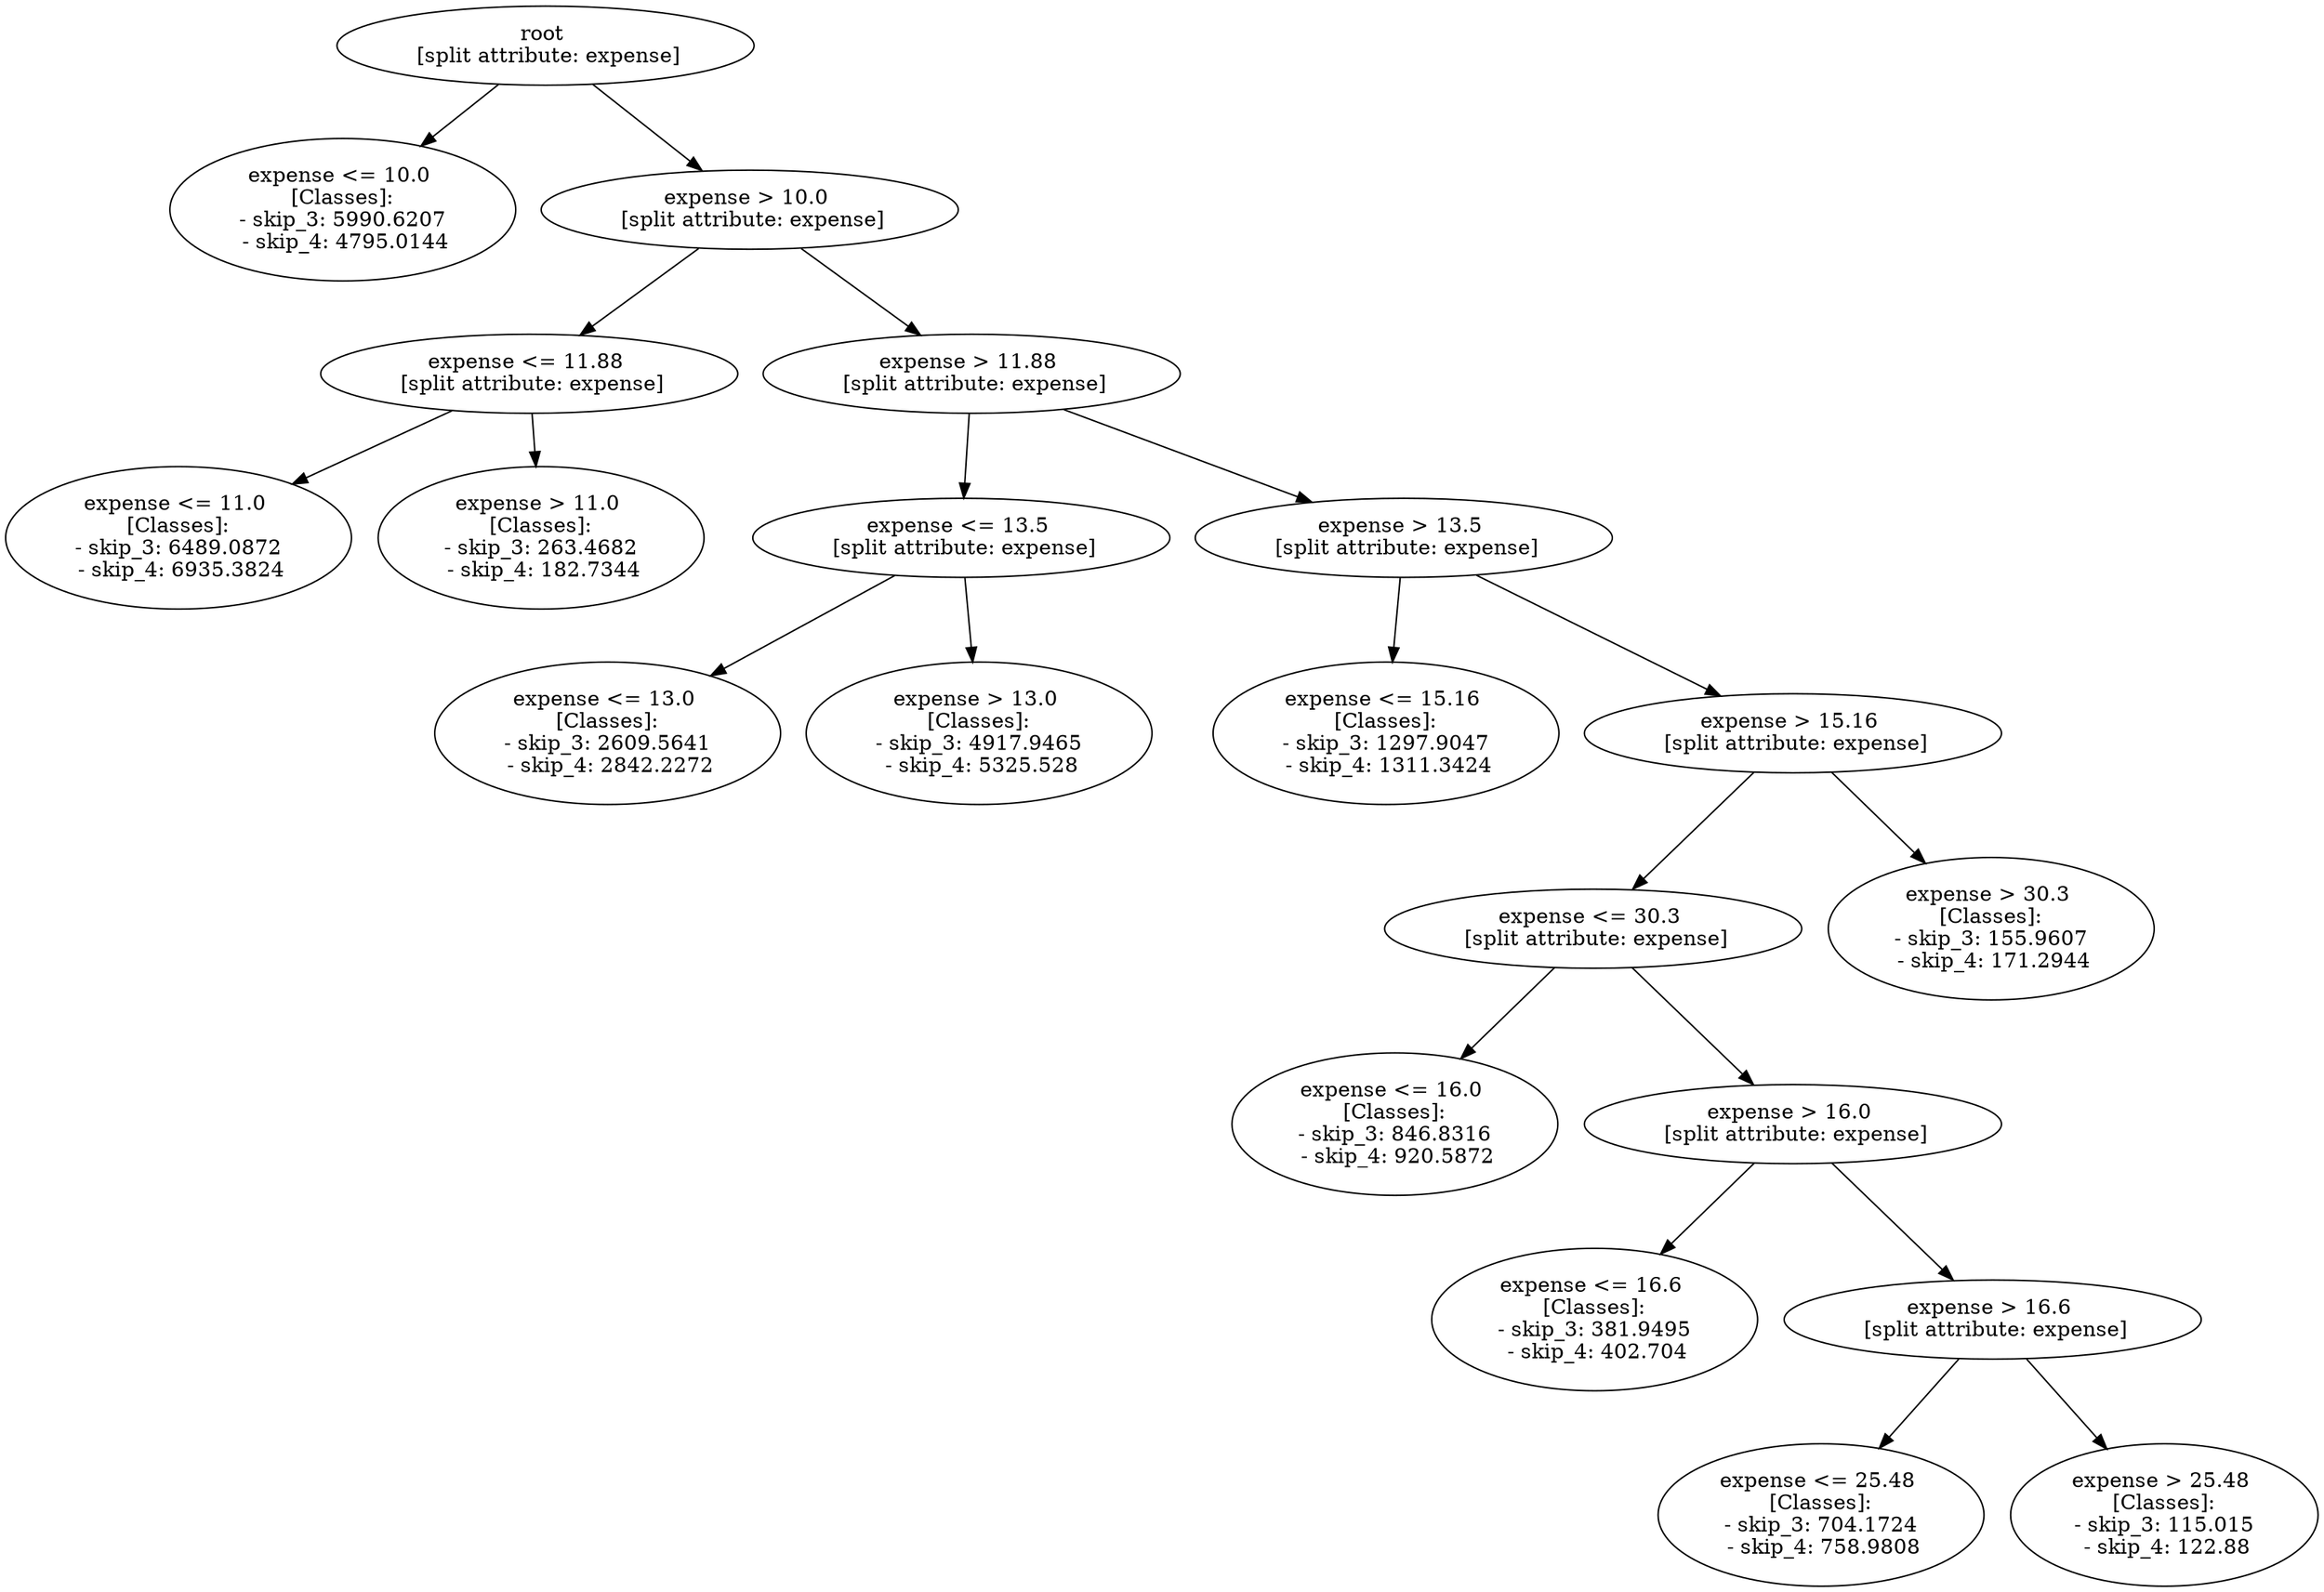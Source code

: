 // Road_Traffic_Fine_Management_Process-p_3-5
digraph "Road_Traffic_Fine_Management_Process-p_3-5" {
	"ed37b2da-d1df-44fe-839e-49c5a8922339" [label="root 
 [split attribute: expense]"]
	"18834c66-3cf4-4c63-b76c-731e9f652a4f" [label="expense <= 10.0 
 [Classes]: 
 - skip_3: 5990.6207 
 - skip_4: 4795.0144"]
	"ed37b2da-d1df-44fe-839e-49c5a8922339" -> "18834c66-3cf4-4c63-b76c-731e9f652a4f"
	"0bbac333-1d11-4291-ab94-cd319917bdf2" [label="expense > 10.0 
 [split attribute: expense]"]
	"ed37b2da-d1df-44fe-839e-49c5a8922339" -> "0bbac333-1d11-4291-ab94-cd319917bdf2"
	"900d0887-47fb-4bc1-85f0-77ff55975665" [label="expense <= 11.88 
 [split attribute: expense]"]
	"0bbac333-1d11-4291-ab94-cd319917bdf2" -> "900d0887-47fb-4bc1-85f0-77ff55975665"
	"3af5bee4-8cde-4796-93e8-e151f45c40c2" [label="expense <= 11.0 
 [Classes]: 
 - skip_3: 6489.0872 
 - skip_4: 6935.3824"]
	"900d0887-47fb-4bc1-85f0-77ff55975665" -> "3af5bee4-8cde-4796-93e8-e151f45c40c2"
	"f7aa7d0d-f458-443d-a512-f322514d609d" [label="expense > 11.0 
 [Classes]: 
 - skip_3: 263.4682 
 - skip_4: 182.7344"]
	"900d0887-47fb-4bc1-85f0-77ff55975665" -> "f7aa7d0d-f458-443d-a512-f322514d609d"
	"9f300822-8b83-4c17-b1da-901eafe94ffe" [label="expense > 11.88 
 [split attribute: expense]"]
	"0bbac333-1d11-4291-ab94-cd319917bdf2" -> "9f300822-8b83-4c17-b1da-901eafe94ffe"
	"cf96ca42-60a7-4e7a-b1a3-33130d0c4ef6" [label="expense <= 13.5 
 [split attribute: expense]"]
	"9f300822-8b83-4c17-b1da-901eafe94ffe" -> "cf96ca42-60a7-4e7a-b1a3-33130d0c4ef6"
	"13f9e091-5675-4653-abfc-ef756b73775e" [label="expense <= 13.0 
 [Classes]: 
 - skip_3: 2609.5641 
 - skip_4: 2842.2272"]
	"cf96ca42-60a7-4e7a-b1a3-33130d0c4ef6" -> "13f9e091-5675-4653-abfc-ef756b73775e"
	"82c27daf-5f3a-4382-b11d-dcf7938d207c" [label="expense > 13.0 
 [Classes]: 
 - skip_3: 4917.9465 
 - skip_4: 5325.528"]
	"cf96ca42-60a7-4e7a-b1a3-33130d0c4ef6" -> "82c27daf-5f3a-4382-b11d-dcf7938d207c"
	"506997be-064d-455b-9ce4-a881fb9ee7d9" [label="expense > 13.5 
 [split attribute: expense]"]
	"9f300822-8b83-4c17-b1da-901eafe94ffe" -> "506997be-064d-455b-9ce4-a881fb9ee7d9"
	"833367f1-e567-4c66-8b80-e0d2b5d32efd" [label="expense <= 15.16 
 [Classes]: 
 - skip_3: 1297.9047 
 - skip_4: 1311.3424"]
	"506997be-064d-455b-9ce4-a881fb9ee7d9" -> "833367f1-e567-4c66-8b80-e0d2b5d32efd"
	"7218f2c8-f984-49dc-93ac-567ab9351731" [label="expense > 15.16 
 [split attribute: expense]"]
	"506997be-064d-455b-9ce4-a881fb9ee7d9" -> "7218f2c8-f984-49dc-93ac-567ab9351731"
	"eeeb6e99-8dce-4795-b87e-11cf1bf15d5e" [label="expense <= 30.3 
 [split attribute: expense]"]
	"7218f2c8-f984-49dc-93ac-567ab9351731" -> "eeeb6e99-8dce-4795-b87e-11cf1bf15d5e"
	"5dea6ef4-b478-4434-ae37-fce5b1aa9d17" [label="expense <= 16.0 
 [Classes]: 
 - skip_3: 846.8316 
 - skip_4: 920.5872"]
	"eeeb6e99-8dce-4795-b87e-11cf1bf15d5e" -> "5dea6ef4-b478-4434-ae37-fce5b1aa9d17"
	"e3fa17dd-2eb4-4fbd-9c66-916eadd012cb" [label="expense > 16.0 
 [split attribute: expense]"]
	"eeeb6e99-8dce-4795-b87e-11cf1bf15d5e" -> "e3fa17dd-2eb4-4fbd-9c66-916eadd012cb"
	"d0ead5b7-23d5-4012-a013-e82faa2de867" [label="expense <= 16.6 
 [Classes]: 
 - skip_3: 381.9495 
 - skip_4: 402.704"]
	"e3fa17dd-2eb4-4fbd-9c66-916eadd012cb" -> "d0ead5b7-23d5-4012-a013-e82faa2de867"
	"363b2fc4-4526-4479-bb71-875a8128d10d" [label="expense > 16.6 
 [split attribute: expense]"]
	"e3fa17dd-2eb4-4fbd-9c66-916eadd012cb" -> "363b2fc4-4526-4479-bb71-875a8128d10d"
	"acd1dd39-39a0-4174-9ea8-b8b02e1296e8" [label="expense <= 25.48 
 [Classes]: 
 - skip_3: 704.1724 
 - skip_4: 758.9808"]
	"363b2fc4-4526-4479-bb71-875a8128d10d" -> "acd1dd39-39a0-4174-9ea8-b8b02e1296e8"
	"59d7fe5a-dcda-4d3e-b5d1-cfc793069151" [label="expense > 25.48 
 [Classes]: 
 - skip_3: 115.015 
 - skip_4: 122.88"]
	"363b2fc4-4526-4479-bb71-875a8128d10d" -> "59d7fe5a-dcda-4d3e-b5d1-cfc793069151"
	"1f60299a-b94d-48c7-80f6-68d9ce9044bf" [label="expense > 30.3 
 [Classes]: 
 - skip_3: 155.9607 
 - skip_4: 171.2944"]
	"7218f2c8-f984-49dc-93ac-567ab9351731" -> "1f60299a-b94d-48c7-80f6-68d9ce9044bf"
}
